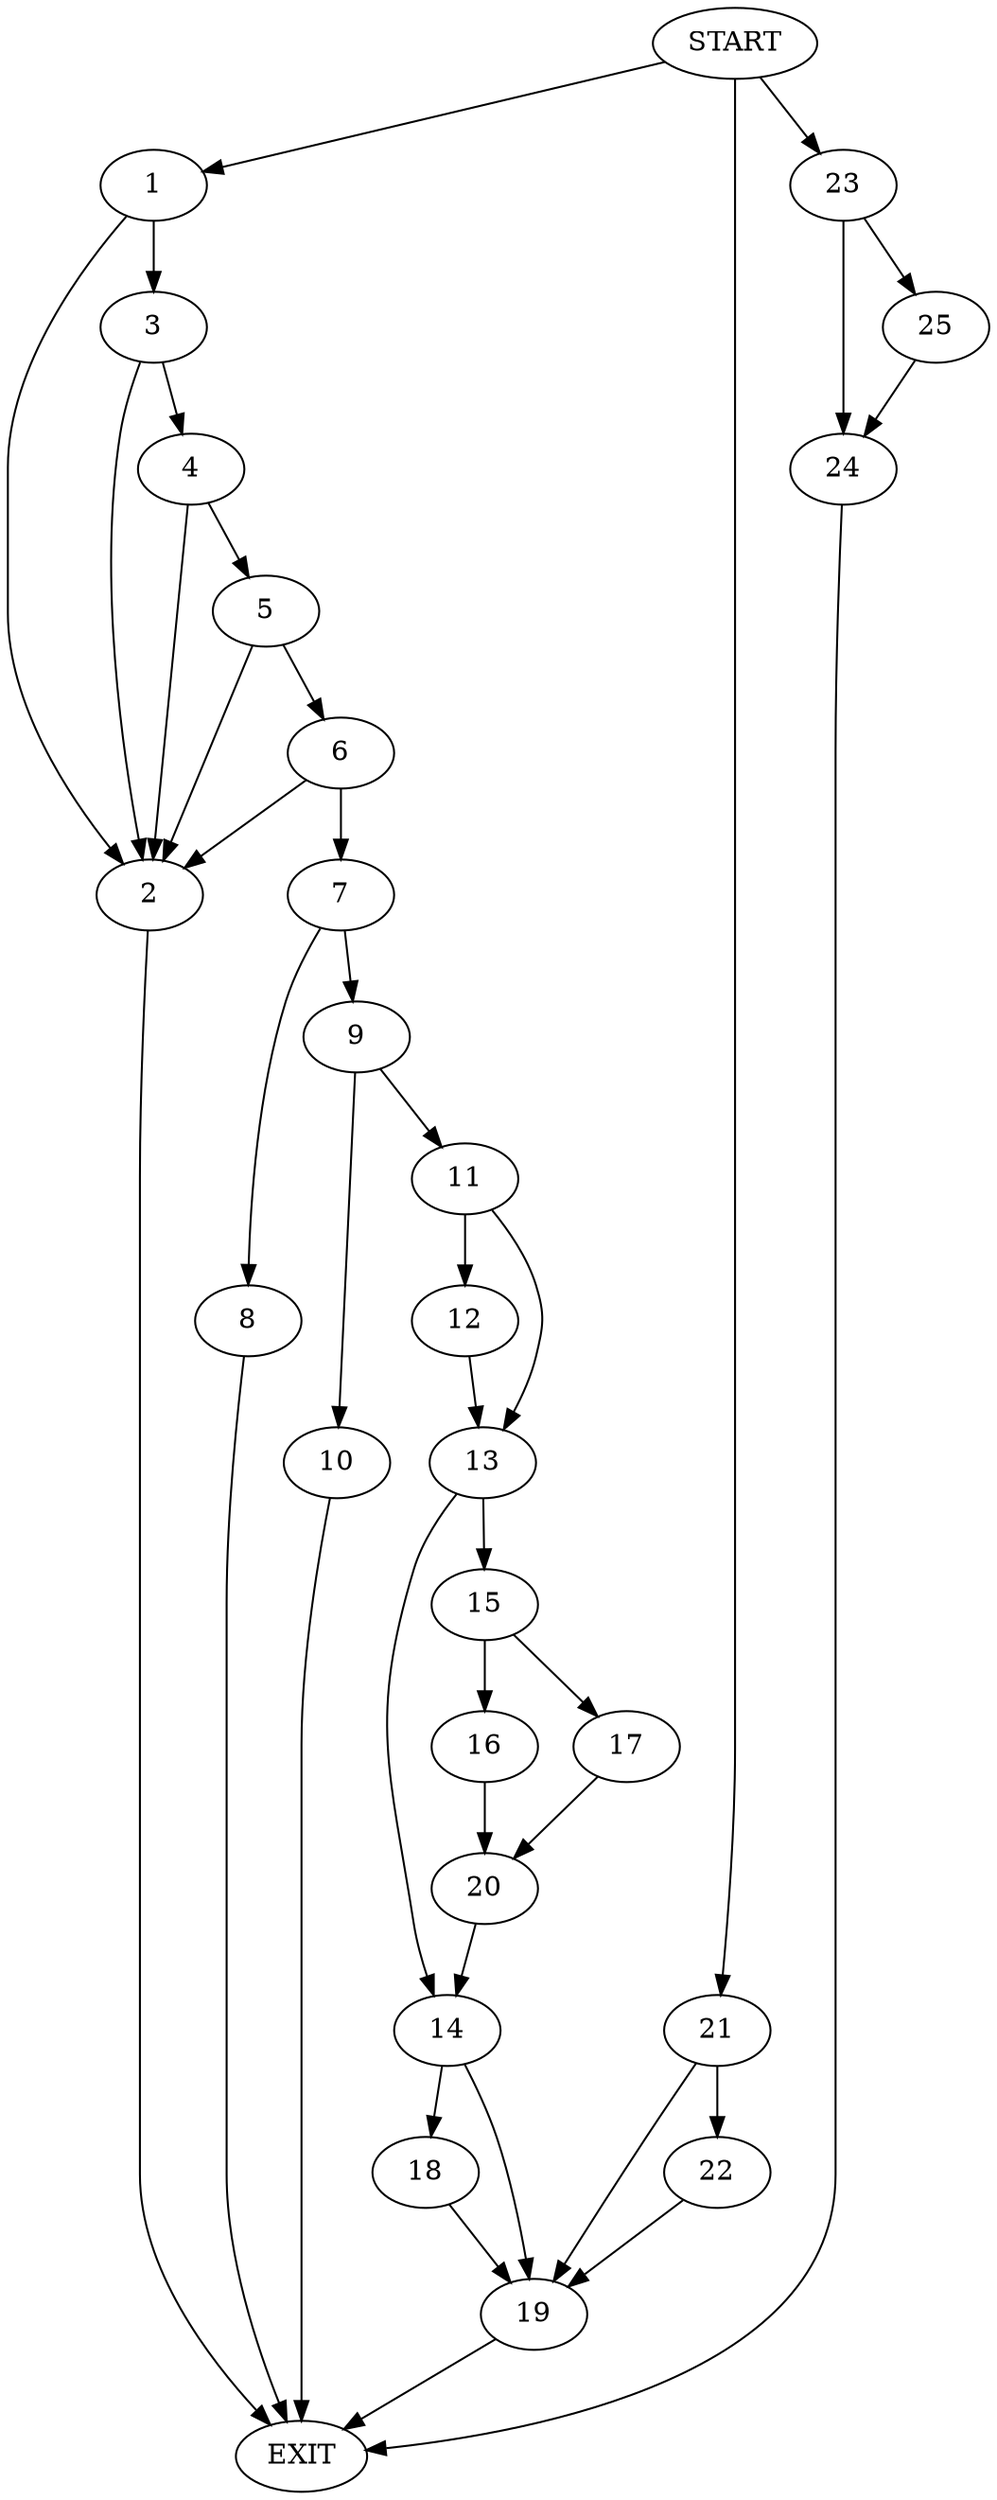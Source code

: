 digraph {
0 [label="START"]
26 [label="EXIT"]
0 -> 1
1 -> 2
1 -> 3
2 -> 26
3 -> 2
3 -> 4
4 -> 2
4 -> 5
5 -> 6
5 -> 2
6 -> 7
6 -> 2
7 -> 8
7 -> 9
8 -> 26
9 -> 10
9 -> 11
11 -> 12
11 -> 13
10 -> 26
13 -> 14
13 -> 15
12 -> 13
15 -> 16
15 -> 17
14 -> 18
14 -> 19
16 -> 20
17 -> 20
20 -> 14
19 -> 26
18 -> 19
0 -> 21
21 -> 22
21 -> 19
22 -> 19
0 -> 23
23 -> 24
23 -> 25
25 -> 24
24 -> 26
}
